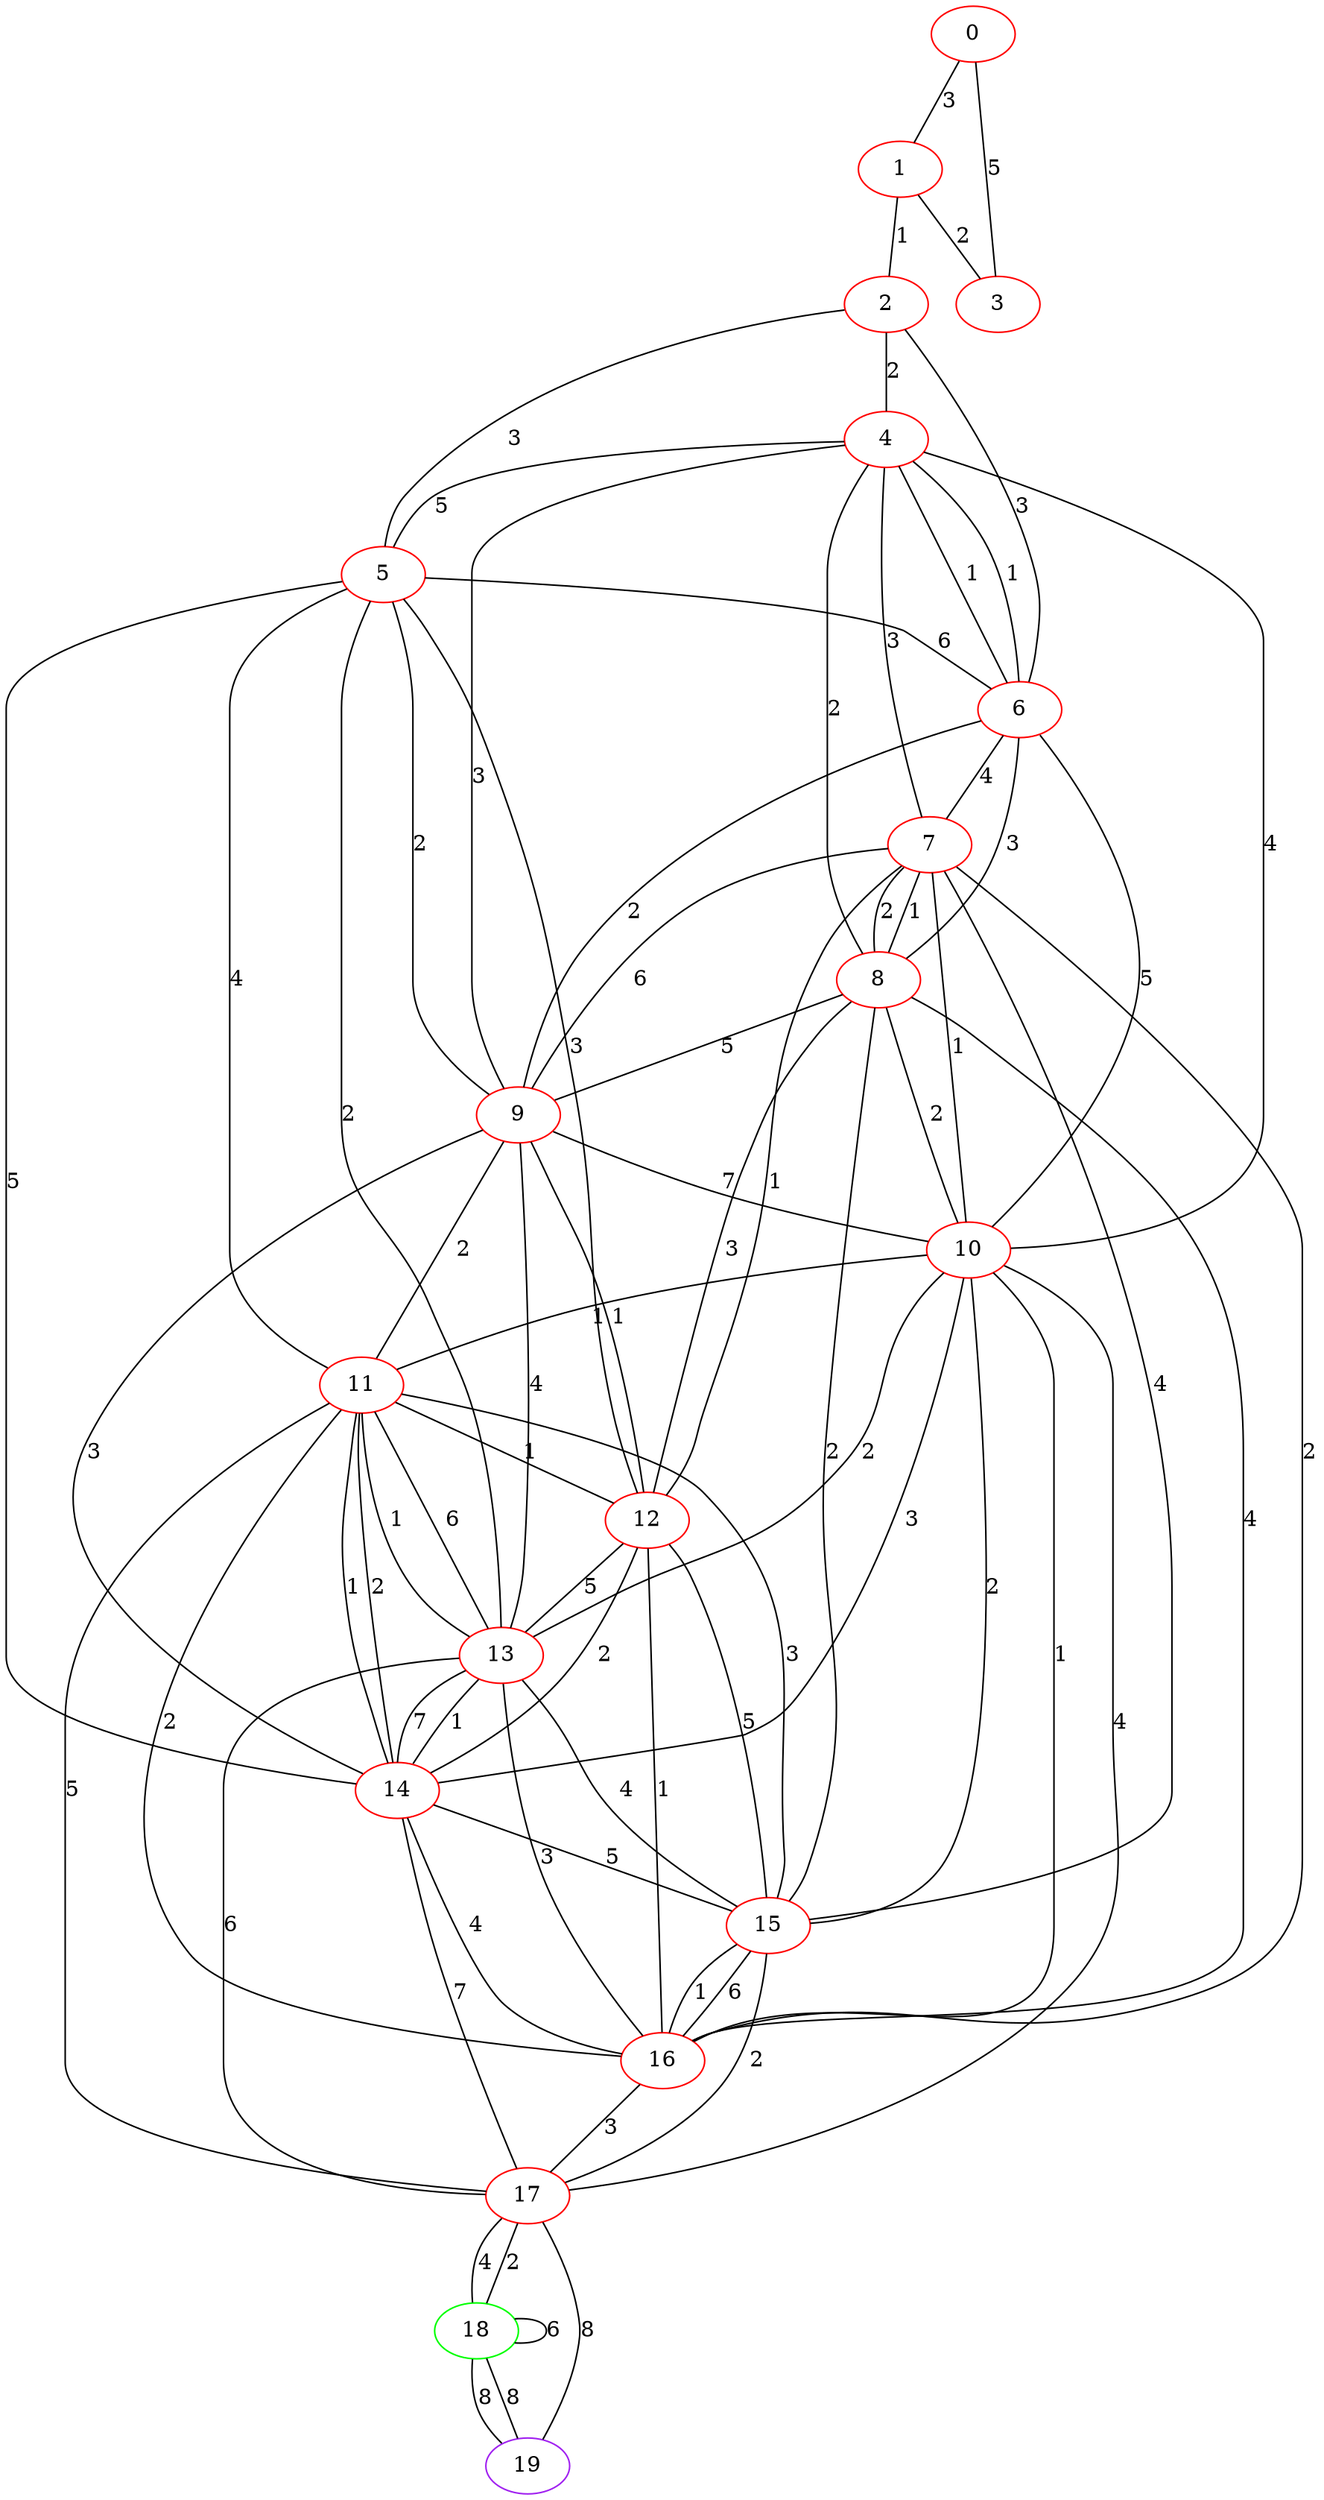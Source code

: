 graph "" {
0 [color=red, weight=1];
1 [color=red, weight=1];
2 [color=red, weight=1];
3 [color=red, weight=1];
4 [color=red, weight=1];
5 [color=red, weight=1];
6 [color=red, weight=1];
7 [color=red, weight=1];
8 [color=red, weight=1];
9 [color=red, weight=1];
10 [color=red, weight=1];
11 [color=red, weight=1];
12 [color=red, weight=1];
13 [color=red, weight=1];
14 [color=red, weight=1];
15 [color=red, weight=1];
16 [color=red, weight=1];
17 [color=red, weight=1];
18 [color=green, weight=2];
19 [color=purple, weight=4];
0 -- 1  [key=0, label=3];
0 -- 3  [key=0, label=5];
1 -- 2  [key=0, label=1];
1 -- 3  [key=0, label=2];
2 -- 4  [key=0, label=2];
2 -- 5  [key=0, label=3];
2 -- 6  [key=0, label=3];
4 -- 5  [key=0, label=5];
4 -- 6  [key=0, label=1];
4 -- 6  [key=1, label=1];
4 -- 7  [key=0, label=3];
4 -- 8  [key=0, label=2];
4 -- 9  [key=0, label=3];
4 -- 10  [key=0, label=4];
5 -- 6  [key=0, label=6];
5 -- 9  [key=0, label=2];
5 -- 11  [key=0, label=4];
5 -- 12  [key=0, label=3];
5 -- 13  [key=0, label=2];
5 -- 14  [key=0, label=5];
6 -- 7  [key=0, label=4];
6 -- 8  [key=0, label=3];
6 -- 9  [key=0, label=2];
6 -- 10  [key=0, label=5];
7 -- 8  [key=0, label=1];
7 -- 8  [key=1, label=2];
7 -- 9  [key=0, label=6];
7 -- 10  [key=0, label=1];
7 -- 12  [key=0, label=1];
7 -- 15  [key=0, label=4];
7 -- 16  [key=0, label=2];
8 -- 9  [key=0, label=5];
8 -- 10  [key=0, label=2];
8 -- 12  [key=0, label=3];
8 -- 15  [key=0, label=2];
8 -- 16  [key=0, label=4];
9 -- 10  [key=0, label=7];
9 -- 11  [key=0, label=2];
9 -- 12  [key=0, label=1];
9 -- 13  [key=0, label=4];
9 -- 14  [key=0, label=3];
10 -- 11  [key=0, label=1];
10 -- 13  [key=0, label=2];
10 -- 14  [key=0, label=3];
10 -- 15  [key=0, label=2];
10 -- 16  [key=0, label=1];
10 -- 17  [key=0, label=4];
11 -- 12  [key=0, label=1];
11 -- 13  [key=0, label=1];
11 -- 13  [key=1, label=6];
11 -- 14  [key=0, label=2];
11 -- 14  [key=1, label=1];
11 -- 15  [key=0, label=3];
11 -- 16  [key=0, label=2];
11 -- 17  [key=0, label=5];
12 -- 13  [key=0, label=5];
12 -- 14  [key=0, label=2];
12 -- 15  [key=0, label=5];
12 -- 16  [key=0, label=1];
13 -- 14  [key=0, label=1];
13 -- 14  [key=1, label=7];
13 -- 15  [key=0, label=4];
13 -- 16  [key=0, label=3];
13 -- 17  [key=0, label=6];
14 -- 15  [key=0, label=5];
14 -- 16  [key=0, label=4];
14 -- 17  [key=0, label=7];
15 -- 16  [key=0, label=1];
15 -- 16  [key=1, label=6];
15 -- 17  [key=0, label=2];
16 -- 17  [key=0, label=3];
17 -- 18  [key=0, label=2];
17 -- 18  [key=1, label=4];
17 -- 19  [key=0, label=8];
18 -- 18  [key=0, label=6];
18 -- 19  [key=0, label=8];
18 -- 19  [key=1, label=8];
}
